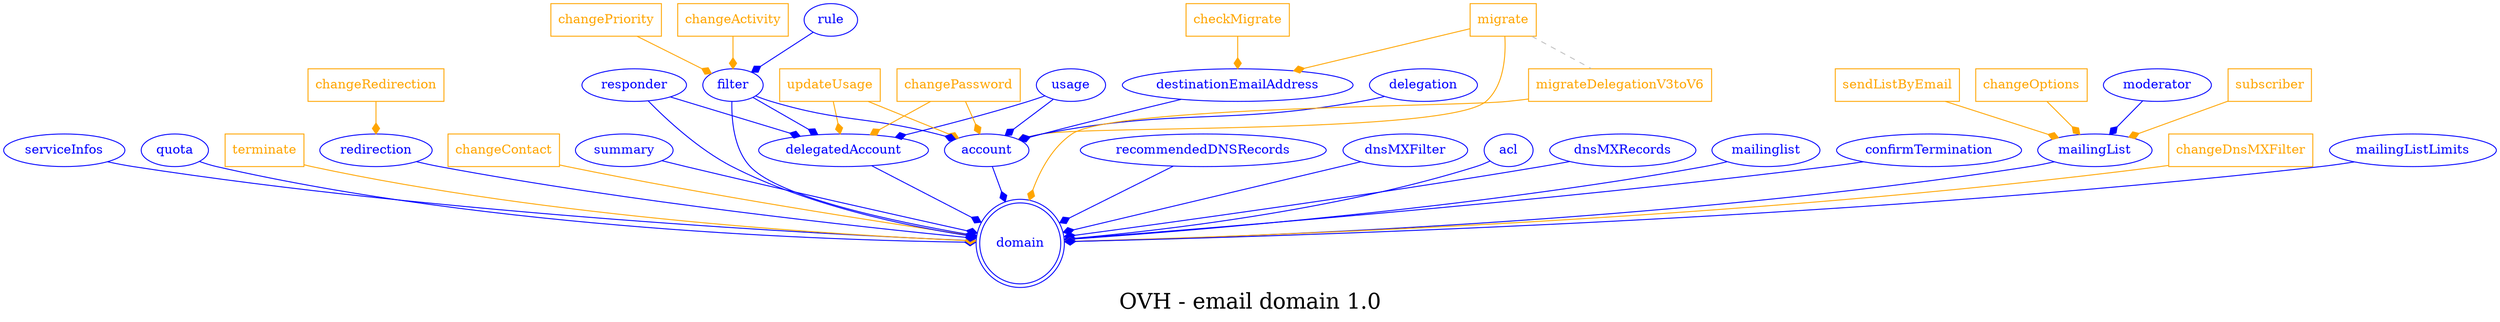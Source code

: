 digraph LexiconGraph {
graph[label="OVH - email domain 1.0", fontsize=24]
splines=true
"domain" [color=blue, fontcolor=blue, shape=doublecircle]
"serviceInfos" -> "domain" [color=blue, fontcolor=blue, arrowhead=diamond, arrowtail=none]
"serviceInfos" [color=blue, fontcolor=blue, shape=ellipse]
"quota" -> "domain" [color=blue, fontcolor=blue, arrowhead=diamond, arrowtail=none]
"quota" [color=blue, fontcolor=blue, shape=ellipse]
"terminate" [color=orange, fontcolor=orange, shape=box]
"terminate" -> "domain" [color=orange, fontcolor=orange, arrowhead=diamond, arrowtail=none]
"redirection" -> "domain" [color=blue, fontcolor=blue, arrowhead=diamond, arrowtail=none]
"redirection" [color=blue, fontcolor=blue, shape=ellipse]
"changeRedirection" [color=orange, fontcolor=orange, shape=box]
"changeRedirection" -> "redirection" [color=orange, fontcolor=orange, arrowhead=diamond, arrowtail=none]
"changeContact" [color=orange, fontcolor=orange, shape=box]
"changeContact" -> "domain" [color=orange, fontcolor=orange, arrowhead=diamond, arrowtail=none]
"summary" -> "domain" [color=blue, fontcolor=blue, arrowhead=diamond, arrowtail=none]
"summary" [color=blue, fontcolor=blue, shape=ellipse]
"responder" -> "domain" [color=blue, fontcolor=blue, arrowhead=diamond, arrowtail=none]
"responder" [color=blue, fontcolor=blue, shape=ellipse]
"recommendedDNSRecords" -> "domain" [color=blue, fontcolor=blue, arrowhead=diamond, arrowtail=none]
"recommendedDNSRecords" [color=blue, fontcolor=blue, shape=ellipse]
"dnsMXFilter" -> "domain" [color=blue, fontcolor=blue, arrowhead=diamond, arrowtail=none]
"dnsMXFilter" [color=blue, fontcolor=blue, shape=ellipse]
"acl" -> "domain" [color=blue, fontcolor=blue, arrowhead=diamond, arrowtail=none]
"acl" [color=blue, fontcolor=blue, shape=ellipse]
"account" -> "domain" [color=blue, fontcolor=blue, arrowhead=diamond, arrowtail=none]
"account" [color=blue, fontcolor=blue, shape=ellipse]
"usage" -> "account" [color=blue, fontcolor=blue, arrowhead=diamond, arrowtail=none]
"usage" [color=blue, fontcolor=blue, shape=ellipse]
"updateUsage" [color=orange, fontcolor=orange, shape=box]
"updateUsage" -> "account" [color=orange, fontcolor=orange, arrowhead=diamond, arrowtail=none]
"migrate" [color=orange, fontcolor=orange, shape=box]
"migrate" -> "account" [color=orange, fontcolor=orange, arrowhead=diamond, arrowtail=none]
"destinationEmailAddress" -> "account" [color=blue, fontcolor=blue, arrowhead=diamond, arrowtail=none]
"destinationEmailAddress" [color=blue, fontcolor=blue, shape=ellipse]
"migrate" -> "destinationEmailAddress" [color=orange, fontcolor=orange, arrowhead=diamond, arrowtail=none]
"checkMigrate" [color=orange, fontcolor=orange, shape=box]
"checkMigrate" -> "destinationEmailAddress" [color=orange, fontcolor=orange, arrowhead=diamond, arrowtail=none]
"filter" -> "account" [color=blue, fontcolor=blue, arrowhead=diamond, arrowtail=none]
"filter" [color=blue, fontcolor=blue, shape=ellipse]
"changeActivity" [color=orange, fontcolor=orange, shape=box]
"changeActivity" -> "filter" [color=orange, fontcolor=orange, arrowhead=diamond, arrowtail=none]
"rule" -> "filter" [color=blue, fontcolor=blue, arrowhead=diamond, arrowtail=none]
"rule" [color=blue, fontcolor=blue, shape=ellipse]
"changePriority" [color=orange, fontcolor=orange, shape=box]
"changePriority" -> "filter" [color=orange, fontcolor=orange, arrowhead=diamond, arrowtail=none]
"changePassword" [color=orange, fontcolor=orange, shape=box]
"changePassword" -> "account" [color=orange, fontcolor=orange, arrowhead=diamond, arrowtail=none]
"delegation" -> "account" [color=blue, fontcolor=blue, arrowhead=diamond, arrowtail=none]
"delegation" [color=blue, fontcolor=blue, shape=ellipse]
"dnsMXRecords" -> "domain" [color=blue, fontcolor=blue, arrowhead=diamond, arrowtail=none]
"dnsMXRecords" [color=blue, fontcolor=blue, shape=ellipse]
"filter" -> "domain" [color=blue, fontcolor=blue, arrowhead=diamond, arrowtail=none]
"mailinglist" -> "domain" [color=blue, fontcolor=blue, arrowhead=diamond, arrowtail=none]
"mailinglist" [color=blue, fontcolor=blue, shape=ellipse]
"confirmTermination" -> "domain" [color=blue, fontcolor=blue, arrowhead=diamond, arrowtail=none]
"confirmTermination" [color=blue, fontcolor=blue, shape=ellipse]
"migrateDelegationV3toV6" [color=orange, fontcolor=orange, shape=box]
"migrateDelegationV3toV6" -> "domain" [color=orange, fontcolor=orange, arrowhead=diamond, arrowtail=none]
"migrate" -> "migrateDelegationV3toV6" [color=grey, fontcolor=grey, arrowhead=none, arrowtail=none, style=dashed]
"mailingList" -> "domain" [color=blue, fontcolor=blue, arrowhead=diamond, arrowtail=none]
"mailingList" [color=blue, fontcolor=blue, shape=ellipse]
"sendListByEmail" [color=orange, fontcolor=orange, shape=box]
"sendListByEmail" -> "mailingList" [color=orange, fontcolor=orange, arrowhead=diamond, arrowtail=none]
"changeOptions" [color=orange, fontcolor=orange, shape=box]
"changeOptions" -> "mailingList" [color=orange, fontcolor=orange, arrowhead=diamond, arrowtail=none]
"moderator" -> "mailingList" [color=blue, fontcolor=blue, arrowhead=diamond, arrowtail=none]
"moderator" [color=blue, fontcolor=blue, shape=ellipse]
"subscriber" [color=orange, fontcolor=orange, shape=box]
"subscriber" -> "mailingList" [color=orange, fontcolor=orange, arrowhead=diamond, arrowtail=none]
"changeDnsMXFilter" [color=orange, fontcolor=orange, shape=box]
"changeDnsMXFilter" -> "domain" [color=orange, fontcolor=orange, arrowhead=diamond, arrowtail=none]
"delegatedAccount" -> "domain" [color=blue, fontcolor=blue, arrowhead=diamond, arrowtail=none]
"delegatedAccount" [color=blue, fontcolor=blue, shape=ellipse]
"usage" -> "delegatedAccount" [color=blue, fontcolor=blue, arrowhead=diamond, arrowtail=none]
"updateUsage" -> "delegatedAccount" [color=orange, fontcolor=orange, arrowhead=diamond, arrowtail=none]
"responder" -> "delegatedAccount" [color=blue, fontcolor=blue, arrowhead=diamond, arrowtail=none]
"filter" -> "delegatedAccount" [color=blue, fontcolor=blue, arrowhead=diamond, arrowtail=none]
"changePassword" -> "delegatedAccount" [color=orange, fontcolor=orange, arrowhead=diamond, arrowtail=none]
"mailingListLimits" -> "domain" [color=blue, fontcolor=blue, arrowhead=diamond, arrowtail=none]
"mailingListLimits" [color=blue, fontcolor=blue, shape=ellipse]
}
